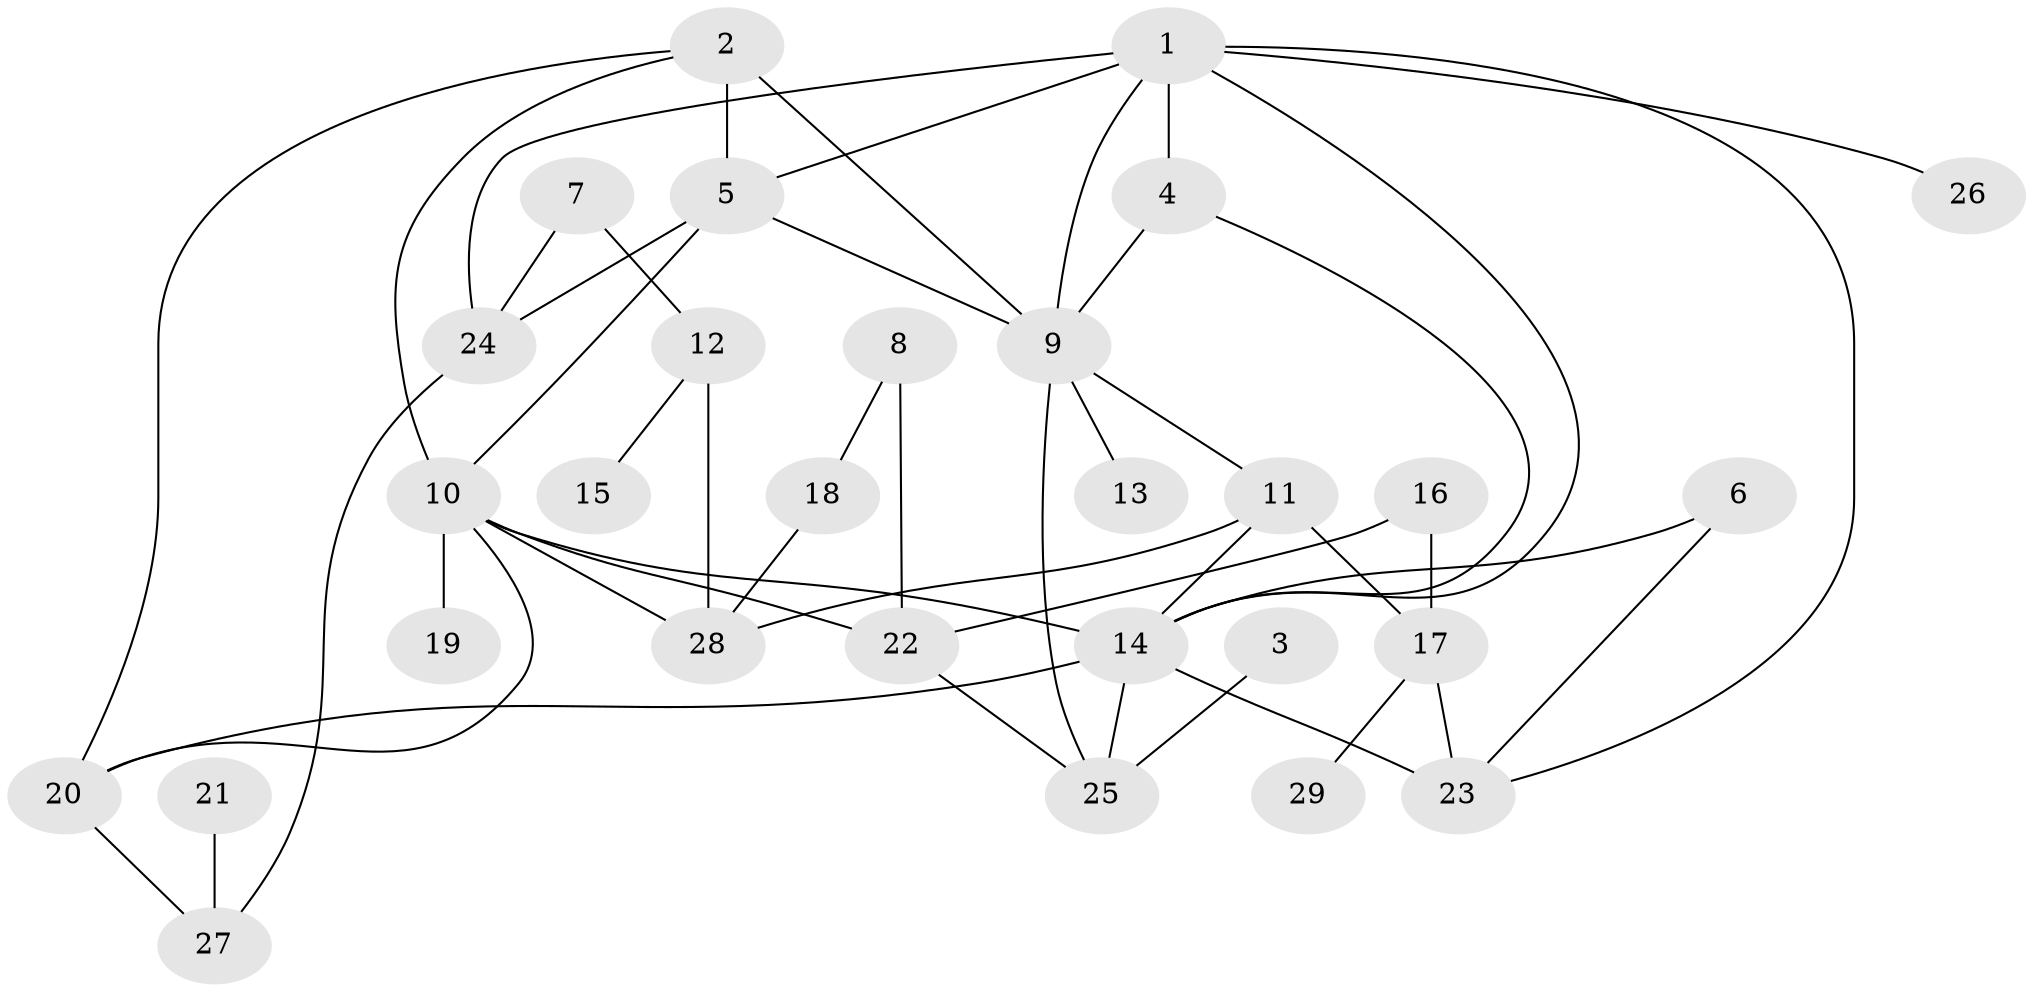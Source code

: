 // original degree distribution, {6: 0.05084745762711865, 3: 0.22033898305084745, 1: 0.22033898305084745, 4: 0.1864406779661017, 2: 0.1694915254237288, 5: 0.13559322033898305, 0: 0.01694915254237288}
// Generated by graph-tools (version 1.1) at 2025/48/03/04/25 22:48:11]
// undirected, 29 vertices, 48 edges
graph export_dot {
  node [color=gray90,style=filled];
  1;
  2;
  3;
  4;
  5;
  6;
  7;
  8;
  9;
  10;
  11;
  12;
  13;
  14;
  15;
  16;
  17;
  18;
  19;
  20;
  21;
  22;
  23;
  24;
  25;
  26;
  27;
  28;
  29;
  1 -- 4 [weight=2.0];
  1 -- 5 [weight=1.0];
  1 -- 9 [weight=1.0];
  1 -- 14 [weight=1.0];
  1 -- 23 [weight=1.0];
  1 -- 24 [weight=2.0];
  1 -- 26 [weight=1.0];
  2 -- 5 [weight=4.0];
  2 -- 9 [weight=1.0];
  2 -- 10 [weight=1.0];
  2 -- 20 [weight=1.0];
  3 -- 25 [weight=1.0];
  4 -- 9 [weight=1.0];
  4 -- 14 [weight=1.0];
  5 -- 9 [weight=1.0];
  5 -- 10 [weight=3.0];
  5 -- 24 [weight=2.0];
  6 -- 14 [weight=1.0];
  6 -- 23 [weight=1.0];
  7 -- 12 [weight=1.0];
  7 -- 24 [weight=1.0];
  8 -- 18 [weight=1.0];
  8 -- 22 [weight=1.0];
  9 -- 11 [weight=1.0];
  9 -- 13 [weight=1.0];
  9 -- 25 [weight=1.0];
  10 -- 14 [weight=1.0];
  10 -- 19 [weight=1.0];
  10 -- 20 [weight=1.0];
  10 -- 22 [weight=1.0];
  10 -- 28 [weight=2.0];
  11 -- 14 [weight=1.0];
  11 -- 17 [weight=2.0];
  11 -- 28 [weight=1.0];
  12 -- 15 [weight=1.0];
  12 -- 28 [weight=1.0];
  14 -- 20 [weight=1.0];
  14 -- 23 [weight=2.0];
  14 -- 25 [weight=1.0];
  16 -- 17 [weight=1.0];
  16 -- 22 [weight=1.0];
  17 -- 23 [weight=1.0];
  17 -- 29 [weight=1.0];
  18 -- 28 [weight=1.0];
  20 -- 27 [weight=1.0];
  21 -- 27 [weight=1.0];
  22 -- 25 [weight=1.0];
  24 -- 27 [weight=1.0];
}
